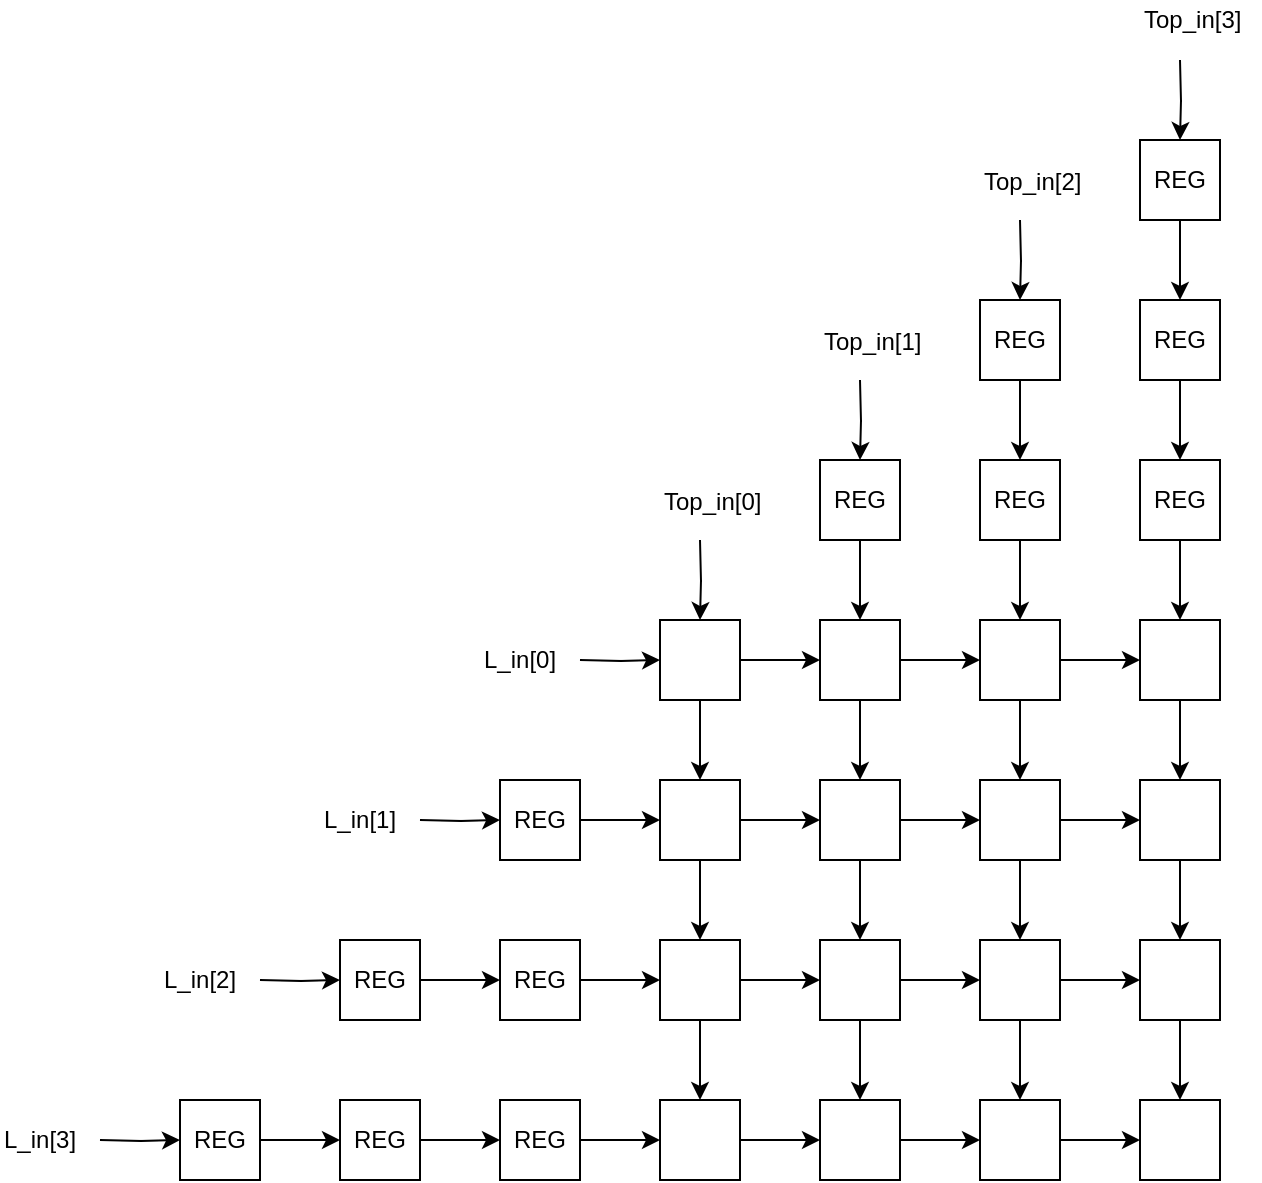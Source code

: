 <mxfile version="12.1.0" type="device" pages="1"><diagram id="4dye4B9bHYvTQteYwF7D" name="Page-1"><mxGraphModel dx="1782" dy="597" grid="1" gridSize="10" guides="1" tooltips="1" connect="1" arrows="1" fold="1" page="1" pageScale="1" pageWidth="850" pageHeight="1100" math="0" shadow="0"><root><mxCell id="0"/><mxCell id="1" parent="0"/><mxCell id="cc9OfLiz2ztpXqXgxhj9-18" style="edgeStyle=orthogonalEdgeStyle;rounded=0;orthogonalLoop=1;jettySize=auto;html=1;exitX=1;exitY=0.5;exitDx=0;exitDy=0;entryX=0;entryY=0.5;entryDx=0;entryDy=0;" parent="1" source="cc9OfLiz2ztpXqXgxhj9-1" target="cc9OfLiz2ztpXqXgxhj9-2" edge="1"><mxGeometry relative="1" as="geometry"/></mxCell><mxCell id="cc9OfLiz2ztpXqXgxhj9-32" value="" style="edgeStyle=orthogonalEdgeStyle;rounded=0;orthogonalLoop=1;jettySize=auto;html=1;" parent="1" source="cc9OfLiz2ztpXqXgxhj9-1" target="cc9OfLiz2ztpXqXgxhj9-22" edge="1"><mxGeometry relative="1" as="geometry"/></mxCell><mxCell id="cc9OfLiz2ztpXqXgxhj9-57" style="edgeStyle=orthogonalEdgeStyle;rounded=0;orthogonalLoop=1;jettySize=auto;html=1;exitX=0;exitY=0.5;exitDx=0;exitDy=0;entryX=0;entryY=0.5;entryDx=0;entryDy=0;" parent="1" edge="1"><mxGeometry relative="1" as="geometry"><mxPoint x="280" y="340" as="sourcePoint"/><mxPoint x="320" y="340" as="targetPoint"/></mxGeometry></mxCell><mxCell id="cc9OfLiz2ztpXqXgxhj9-63" style="edgeStyle=orthogonalEdgeStyle;rounded=0;orthogonalLoop=1;jettySize=auto;html=1;exitX=0.5;exitY=0;exitDx=0;exitDy=0;entryX=0.5;entryY=0;entryDx=0;entryDy=0;" parent="1" edge="1"><mxGeometry relative="1" as="geometry"><mxPoint x="340" y="280" as="sourcePoint"/><mxPoint x="340" y="320" as="targetPoint"/></mxGeometry></mxCell><mxCell id="cc9OfLiz2ztpXqXgxhj9-1" value="" style="rounded=0;whiteSpace=wrap;html=1;" parent="1" vertex="1"><mxGeometry x="320" y="320" width="40" height="40" as="geometry"/></mxCell><mxCell id="cc9OfLiz2ztpXqXgxhj9-19" style="edgeStyle=orthogonalEdgeStyle;rounded=0;orthogonalLoop=1;jettySize=auto;html=1;exitX=1;exitY=0.5;exitDx=0;exitDy=0;entryX=0;entryY=0.5;entryDx=0;entryDy=0;" parent="1" source="cc9OfLiz2ztpXqXgxhj9-2" target="cc9OfLiz2ztpXqXgxhj9-3" edge="1"><mxGeometry relative="1" as="geometry"/></mxCell><mxCell id="cc9OfLiz2ztpXqXgxhj9-31" style="edgeStyle=orthogonalEdgeStyle;rounded=0;orthogonalLoop=1;jettySize=auto;html=1;exitX=0.5;exitY=1;exitDx=0;exitDy=0;entryX=0.5;entryY=0;entryDx=0;entryDy=0;" parent="1" source="cc9OfLiz2ztpXqXgxhj9-2" target="cc9OfLiz2ztpXqXgxhj9-24" edge="1"><mxGeometry relative="1" as="geometry"/></mxCell><mxCell id="cc9OfLiz2ztpXqXgxhj9-64" style="edgeStyle=orthogonalEdgeStyle;rounded=0;orthogonalLoop=1;jettySize=auto;html=1;exitX=0.5;exitY=0;exitDx=0;exitDy=0;entryX=0.5;entryY=0;entryDx=0;entryDy=0;" parent="1" edge="1"><mxGeometry relative="1" as="geometry"><mxPoint x="420" y="200" as="sourcePoint"/><mxPoint x="420" y="240" as="targetPoint"/></mxGeometry></mxCell><mxCell id="cc9OfLiz2ztpXqXgxhj9-2" value="" style="rounded=0;whiteSpace=wrap;html=1;" parent="1" vertex="1"><mxGeometry x="400" y="320" width="40" height="40" as="geometry"/></mxCell><mxCell id="cc9OfLiz2ztpXqXgxhj9-20" style="edgeStyle=orthogonalEdgeStyle;rounded=0;orthogonalLoop=1;jettySize=auto;html=1;exitX=1;exitY=0.5;exitDx=0;exitDy=0;entryX=0;entryY=0.5;entryDx=0;entryDy=0;" parent="1" source="cc9OfLiz2ztpXqXgxhj9-3" target="cc9OfLiz2ztpXqXgxhj9-4" edge="1"><mxGeometry relative="1" as="geometry"/></mxCell><mxCell id="cc9OfLiz2ztpXqXgxhj9-29" style="edgeStyle=orthogonalEdgeStyle;rounded=0;orthogonalLoop=1;jettySize=auto;html=1;exitX=0.5;exitY=1;exitDx=0;exitDy=0;entryX=0.5;entryY=0;entryDx=0;entryDy=0;" parent="1" source="cc9OfLiz2ztpXqXgxhj9-3" target="cc9OfLiz2ztpXqXgxhj9-26" edge="1"><mxGeometry relative="1" as="geometry"/></mxCell><mxCell id="cc9OfLiz2ztpXqXgxhj9-65" style="edgeStyle=orthogonalEdgeStyle;rounded=0;orthogonalLoop=1;jettySize=auto;html=1;exitX=0.5;exitY=0;exitDx=0;exitDy=0;entryX=0.5;entryY=0;entryDx=0;entryDy=0;" parent="1" edge="1"><mxGeometry relative="1" as="geometry"><mxPoint x="500" y="120" as="sourcePoint"/><mxPoint x="500" y="160" as="targetPoint"/></mxGeometry></mxCell><mxCell id="cc9OfLiz2ztpXqXgxhj9-3" value="" style="rounded=0;whiteSpace=wrap;html=1;" parent="1" vertex="1"><mxGeometry x="480" y="320" width="40" height="40" as="geometry"/></mxCell><mxCell id="cc9OfLiz2ztpXqXgxhj9-28" style="edgeStyle=orthogonalEdgeStyle;rounded=0;orthogonalLoop=1;jettySize=auto;html=1;exitX=0.5;exitY=1;exitDx=0;exitDy=0;entryX=0.5;entryY=0;entryDx=0;entryDy=0;" parent="1" source="cc9OfLiz2ztpXqXgxhj9-4" target="cc9OfLiz2ztpXqXgxhj9-27" edge="1"><mxGeometry relative="1" as="geometry"/></mxCell><mxCell id="cc9OfLiz2ztpXqXgxhj9-66" style="edgeStyle=orthogonalEdgeStyle;rounded=0;orthogonalLoop=1;jettySize=auto;html=1;exitX=0.5;exitY=0;exitDx=0;exitDy=0;entryX=0.5;entryY=0;entryDx=0;entryDy=0;" parent="1" edge="1"><mxGeometry relative="1" as="geometry"><mxPoint x="580" y="40" as="sourcePoint"/><mxPoint x="580" y="80" as="targetPoint"/></mxGeometry></mxCell><mxCell id="cc9OfLiz2ztpXqXgxhj9-4" value="" style="rounded=0;whiteSpace=wrap;html=1;" parent="1" vertex="1"><mxGeometry x="560" y="320" width="40" height="40" as="geometry"/></mxCell><mxCell id="cc9OfLiz2ztpXqXgxhj9-21" style="edgeStyle=orthogonalEdgeStyle;rounded=0;orthogonalLoop=1;jettySize=auto;html=1;exitX=1;exitY=0.5;exitDx=0;exitDy=0;entryX=0;entryY=0.5;entryDx=0;entryDy=0;" parent="1" source="cc9OfLiz2ztpXqXgxhj9-22" target="cc9OfLiz2ztpXqXgxhj9-24" edge="1"><mxGeometry relative="1" as="geometry"/></mxCell><mxCell id="cc9OfLiz2ztpXqXgxhj9-54" value="" style="edgeStyle=orthogonalEdgeStyle;rounded=0;orthogonalLoop=1;jettySize=auto;html=1;" parent="1" source="cc9OfLiz2ztpXqXgxhj9-22" target="cc9OfLiz2ztpXqXgxhj9-35" edge="1"><mxGeometry relative="1" as="geometry"/></mxCell><mxCell id="cc9OfLiz2ztpXqXgxhj9-58" style="edgeStyle=orthogonalEdgeStyle;rounded=0;orthogonalLoop=1;jettySize=auto;html=1;exitX=0;exitY=0.5;exitDx=0;exitDy=0;entryX=0;entryY=0.5;entryDx=0;entryDy=0;" parent="1" edge="1"><mxGeometry relative="1" as="geometry"><mxPoint x="200" y="420" as="sourcePoint"/><mxPoint x="240" y="420" as="targetPoint"/></mxGeometry></mxCell><mxCell id="cc9OfLiz2ztpXqXgxhj9-22" value="" style="rounded=0;whiteSpace=wrap;html=1;" parent="1" vertex="1"><mxGeometry x="320" y="400" width="40" height="40" as="geometry"/></mxCell><mxCell id="cc9OfLiz2ztpXqXgxhj9-23" style="edgeStyle=orthogonalEdgeStyle;rounded=0;orthogonalLoop=1;jettySize=auto;html=1;exitX=1;exitY=0.5;exitDx=0;exitDy=0;entryX=0;entryY=0.5;entryDx=0;entryDy=0;" parent="1" source="cc9OfLiz2ztpXqXgxhj9-24" target="cc9OfLiz2ztpXqXgxhj9-26" edge="1"><mxGeometry relative="1" as="geometry"/></mxCell><mxCell id="cc9OfLiz2ztpXqXgxhj9-53" value="" style="edgeStyle=orthogonalEdgeStyle;rounded=0;orthogonalLoop=1;jettySize=auto;html=1;" parent="1" source="cc9OfLiz2ztpXqXgxhj9-24" target="cc9OfLiz2ztpXqXgxhj9-38" edge="1"><mxGeometry relative="1" as="geometry"/></mxCell><mxCell id="cc9OfLiz2ztpXqXgxhj9-24" value="" style="rounded=0;whiteSpace=wrap;html=1;" parent="1" vertex="1"><mxGeometry x="400" y="400" width="40" height="40" as="geometry"/></mxCell><mxCell id="cc9OfLiz2ztpXqXgxhj9-25" style="edgeStyle=orthogonalEdgeStyle;rounded=0;orthogonalLoop=1;jettySize=auto;html=1;exitX=1;exitY=0.5;exitDx=0;exitDy=0;entryX=0;entryY=0.5;entryDx=0;entryDy=0;" parent="1" source="cc9OfLiz2ztpXqXgxhj9-26" target="cc9OfLiz2ztpXqXgxhj9-27" edge="1"><mxGeometry relative="1" as="geometry"/></mxCell><mxCell id="cc9OfLiz2ztpXqXgxhj9-52" value="" style="edgeStyle=orthogonalEdgeStyle;rounded=0;orthogonalLoop=1;jettySize=auto;html=1;" parent="1" source="cc9OfLiz2ztpXqXgxhj9-26" target="cc9OfLiz2ztpXqXgxhj9-41" edge="1"><mxGeometry relative="1" as="geometry"/></mxCell><mxCell id="cc9OfLiz2ztpXqXgxhj9-26" value="" style="rounded=0;whiteSpace=wrap;html=1;" parent="1" vertex="1"><mxGeometry x="480" y="400" width="40" height="40" as="geometry"/></mxCell><mxCell id="cc9OfLiz2ztpXqXgxhj9-51" value="" style="edgeStyle=orthogonalEdgeStyle;rounded=0;orthogonalLoop=1;jettySize=auto;html=1;" parent="1" source="cc9OfLiz2ztpXqXgxhj9-27" target="cc9OfLiz2ztpXqXgxhj9-43" edge="1"><mxGeometry relative="1" as="geometry"/></mxCell><mxCell id="cc9OfLiz2ztpXqXgxhj9-27" value="" style="rounded=0;whiteSpace=wrap;html=1;" parent="1" vertex="1"><mxGeometry x="560" y="400" width="40" height="40" as="geometry"/></mxCell><mxCell id="cc9OfLiz2ztpXqXgxhj9-33" style="edgeStyle=orthogonalEdgeStyle;rounded=0;orthogonalLoop=1;jettySize=auto;html=1;exitX=1;exitY=0.5;exitDx=0;exitDy=0;entryX=0;entryY=0.5;entryDx=0;entryDy=0;" parent="1" source="cc9OfLiz2ztpXqXgxhj9-35" target="cc9OfLiz2ztpXqXgxhj9-38" edge="1"><mxGeometry relative="1" as="geometry"/></mxCell><mxCell id="cc9OfLiz2ztpXqXgxhj9-34" value="" style="edgeStyle=orthogonalEdgeStyle;rounded=0;orthogonalLoop=1;jettySize=auto;html=1;" parent="1" source="cc9OfLiz2ztpXqXgxhj9-35" target="cc9OfLiz2ztpXqXgxhj9-45" edge="1"><mxGeometry relative="1" as="geometry"/></mxCell><mxCell id="cc9OfLiz2ztpXqXgxhj9-59" style="edgeStyle=orthogonalEdgeStyle;rounded=0;orthogonalLoop=1;jettySize=auto;html=1;exitX=0;exitY=0.5;exitDx=0;exitDy=0;entryX=0;entryY=0.5;entryDx=0;entryDy=0;" parent="1" edge="1"><mxGeometry relative="1" as="geometry"><mxPoint x="120" y="500" as="sourcePoint"/><mxPoint x="160" y="500" as="targetPoint"/></mxGeometry></mxCell><mxCell id="cc9OfLiz2ztpXqXgxhj9-35" value="" style="rounded=0;whiteSpace=wrap;html=1;" parent="1" vertex="1"><mxGeometry x="320" y="480" width="40" height="40" as="geometry"/></mxCell><mxCell id="cc9OfLiz2ztpXqXgxhj9-36" style="edgeStyle=orthogonalEdgeStyle;rounded=0;orthogonalLoop=1;jettySize=auto;html=1;exitX=1;exitY=0.5;exitDx=0;exitDy=0;entryX=0;entryY=0.5;entryDx=0;entryDy=0;" parent="1" source="cc9OfLiz2ztpXqXgxhj9-38" target="cc9OfLiz2ztpXqXgxhj9-41" edge="1"><mxGeometry relative="1" as="geometry"/></mxCell><mxCell id="cc9OfLiz2ztpXqXgxhj9-37" style="edgeStyle=orthogonalEdgeStyle;rounded=0;orthogonalLoop=1;jettySize=auto;html=1;exitX=0.5;exitY=1;exitDx=0;exitDy=0;entryX=0.5;entryY=0;entryDx=0;entryDy=0;" parent="1" source="cc9OfLiz2ztpXqXgxhj9-38" target="cc9OfLiz2ztpXqXgxhj9-47" edge="1"><mxGeometry relative="1" as="geometry"/></mxCell><mxCell id="cc9OfLiz2ztpXqXgxhj9-38" value="" style="rounded=0;whiteSpace=wrap;html=1;" parent="1" vertex="1"><mxGeometry x="400" y="480" width="40" height="40" as="geometry"/></mxCell><mxCell id="cc9OfLiz2ztpXqXgxhj9-39" style="edgeStyle=orthogonalEdgeStyle;rounded=0;orthogonalLoop=1;jettySize=auto;html=1;exitX=1;exitY=0.5;exitDx=0;exitDy=0;entryX=0;entryY=0.5;entryDx=0;entryDy=0;" parent="1" source="cc9OfLiz2ztpXqXgxhj9-41" target="cc9OfLiz2ztpXqXgxhj9-43" edge="1"><mxGeometry relative="1" as="geometry"/></mxCell><mxCell id="cc9OfLiz2ztpXqXgxhj9-40" style="edgeStyle=orthogonalEdgeStyle;rounded=0;orthogonalLoop=1;jettySize=auto;html=1;exitX=0.5;exitY=1;exitDx=0;exitDy=0;entryX=0.5;entryY=0;entryDx=0;entryDy=0;" parent="1" source="cc9OfLiz2ztpXqXgxhj9-41" target="cc9OfLiz2ztpXqXgxhj9-49" edge="1"><mxGeometry relative="1" as="geometry"/></mxCell><mxCell id="cc9OfLiz2ztpXqXgxhj9-41" value="" style="rounded=0;whiteSpace=wrap;html=1;" parent="1" vertex="1"><mxGeometry x="480" y="480" width="40" height="40" as="geometry"/></mxCell><mxCell id="cc9OfLiz2ztpXqXgxhj9-42" style="edgeStyle=orthogonalEdgeStyle;rounded=0;orthogonalLoop=1;jettySize=auto;html=1;exitX=0.5;exitY=1;exitDx=0;exitDy=0;entryX=0.5;entryY=0;entryDx=0;entryDy=0;" parent="1" source="cc9OfLiz2ztpXqXgxhj9-43" target="cc9OfLiz2ztpXqXgxhj9-50" edge="1"><mxGeometry relative="1" as="geometry"/></mxCell><mxCell id="cc9OfLiz2ztpXqXgxhj9-43" value="" style="rounded=0;whiteSpace=wrap;html=1;" parent="1" vertex="1"><mxGeometry x="560" y="480" width="40" height="40" as="geometry"/></mxCell><mxCell id="cc9OfLiz2ztpXqXgxhj9-44" style="edgeStyle=orthogonalEdgeStyle;rounded=0;orthogonalLoop=1;jettySize=auto;html=1;exitX=1;exitY=0.5;exitDx=0;exitDy=0;entryX=0;entryY=0.5;entryDx=0;entryDy=0;" parent="1" source="cc9OfLiz2ztpXqXgxhj9-45" target="cc9OfLiz2ztpXqXgxhj9-47" edge="1"><mxGeometry relative="1" as="geometry"/></mxCell><mxCell id="cc9OfLiz2ztpXqXgxhj9-60" style="edgeStyle=orthogonalEdgeStyle;rounded=0;orthogonalLoop=1;jettySize=auto;html=1;exitX=0;exitY=0.5;exitDx=0;exitDy=0;entryX=0;entryY=0.5;entryDx=0;entryDy=0;" parent="1" edge="1"><mxGeometry relative="1" as="geometry"><mxPoint x="40" y="580" as="sourcePoint"/><mxPoint x="80" y="580" as="targetPoint"/></mxGeometry></mxCell><mxCell id="cc9OfLiz2ztpXqXgxhj9-45" value="" style="rounded=0;whiteSpace=wrap;html=1;" parent="1" vertex="1"><mxGeometry x="320" y="560" width="40" height="40" as="geometry"/></mxCell><mxCell id="cc9OfLiz2ztpXqXgxhj9-46" style="edgeStyle=orthogonalEdgeStyle;rounded=0;orthogonalLoop=1;jettySize=auto;html=1;exitX=1;exitY=0.5;exitDx=0;exitDy=0;entryX=0;entryY=0.5;entryDx=0;entryDy=0;" parent="1" source="cc9OfLiz2ztpXqXgxhj9-47" target="cc9OfLiz2ztpXqXgxhj9-49" edge="1"><mxGeometry relative="1" as="geometry"/></mxCell><mxCell id="cc9OfLiz2ztpXqXgxhj9-47" value="" style="rounded=0;whiteSpace=wrap;html=1;" parent="1" vertex="1"><mxGeometry x="400" y="560" width="40" height="40" as="geometry"/></mxCell><mxCell id="cc9OfLiz2ztpXqXgxhj9-48" style="edgeStyle=orthogonalEdgeStyle;rounded=0;orthogonalLoop=1;jettySize=auto;html=1;exitX=1;exitY=0.5;exitDx=0;exitDy=0;entryX=0;entryY=0.5;entryDx=0;entryDy=0;" parent="1" source="cc9OfLiz2ztpXqXgxhj9-49" target="cc9OfLiz2ztpXqXgxhj9-50" edge="1"><mxGeometry relative="1" as="geometry"/></mxCell><mxCell id="cc9OfLiz2ztpXqXgxhj9-49" value="" style="rounded=0;whiteSpace=wrap;html=1;" parent="1" vertex="1"><mxGeometry x="480" y="560" width="40" height="40" as="geometry"/></mxCell><mxCell id="cc9OfLiz2ztpXqXgxhj9-50" value="" style="rounded=0;whiteSpace=wrap;html=1;" parent="1" vertex="1"><mxGeometry x="560" y="560" width="40" height="40" as="geometry"/></mxCell><mxCell id="cc9OfLiz2ztpXqXgxhj9-67" value="Top_in[0]" style="text;html=1;resizable=0;points=[];autosize=1;align=left;verticalAlign=top;spacingTop=-4;" parent="1" vertex="1"><mxGeometry x="320" y="251" width="60" height="20" as="geometry"/></mxCell><mxCell id="cc9OfLiz2ztpXqXgxhj9-68" value="Top_in[1]" style="text;html=1;resizable=0;points=[];autosize=1;align=left;verticalAlign=top;spacingTop=-4;" parent="1" vertex="1"><mxGeometry x="400" y="171" width="60" height="20" as="geometry"/></mxCell><mxCell id="cc9OfLiz2ztpXqXgxhj9-69" value="Top_in[2]" style="text;html=1;resizable=0;points=[];autosize=1;align=left;verticalAlign=top;spacingTop=-4;" parent="1" vertex="1"><mxGeometry x="480" y="91" width="60" height="20" as="geometry"/></mxCell><mxCell id="cc9OfLiz2ztpXqXgxhj9-70" value="Top_in[3]" style="text;html=1;resizable=0;points=[];autosize=1;align=left;verticalAlign=top;spacingTop=-4;" parent="1" vertex="1"><mxGeometry x="560" y="10" width="60" height="20" as="geometry"/></mxCell><mxCell id="cc9OfLiz2ztpXqXgxhj9-71" value="L_in[0]" style="text;html=1;resizable=0;points=[];autosize=1;align=left;verticalAlign=top;spacingTop=-4;" parent="1" vertex="1"><mxGeometry x="230" y="330" width="50" height="20" as="geometry"/></mxCell><mxCell id="cc9OfLiz2ztpXqXgxhj9-72" value="L_in[1]" style="text;html=1;resizable=0;points=[];autosize=1;align=left;verticalAlign=top;spacingTop=-4;" parent="1" vertex="1"><mxGeometry x="150" y="410" width="50" height="20" as="geometry"/></mxCell><mxCell id="cc9OfLiz2ztpXqXgxhj9-73" value="L_in[2]" style="text;html=1;resizable=0;points=[];autosize=1;align=left;verticalAlign=top;spacingTop=-4;" parent="1" vertex="1"><mxGeometry x="70" y="490" width="50" height="20" as="geometry"/></mxCell><mxCell id="cc9OfLiz2ztpXqXgxhj9-74" value="L_in[3]" style="text;html=1;resizable=0;points=[];autosize=1;align=left;verticalAlign=top;spacingTop=-4;" parent="1" vertex="1"><mxGeometry x="-10" y="570" width="50" height="20" as="geometry"/></mxCell><mxCell id="vwA1hmiMCMlmVVEPgaZm-12" value="" style="edgeStyle=orthogonalEdgeStyle;rounded=0;orthogonalLoop=1;jettySize=auto;html=1;" edge="1" parent="1" source="vwA1hmiMCMlmVVEPgaZm-1" target="cc9OfLiz2ztpXqXgxhj9-2"><mxGeometry relative="1" as="geometry"/></mxCell><mxCell id="vwA1hmiMCMlmVVEPgaZm-1" value="REG" style="rounded=0;whiteSpace=wrap;html=1;" vertex="1" parent="1"><mxGeometry x="400" y="240" width="40" height="40" as="geometry"/></mxCell><mxCell id="vwA1hmiMCMlmVVEPgaZm-11" value="" style="edgeStyle=orthogonalEdgeStyle;rounded=0;orthogonalLoop=1;jettySize=auto;html=1;" edge="1" parent="1" source="vwA1hmiMCMlmVVEPgaZm-2" target="cc9OfLiz2ztpXqXgxhj9-3"><mxGeometry relative="1" as="geometry"/></mxCell><mxCell id="vwA1hmiMCMlmVVEPgaZm-2" value="REG" style="rounded=0;whiteSpace=wrap;html=1;" vertex="1" parent="1"><mxGeometry x="480" y="240" width="40" height="40" as="geometry"/></mxCell><mxCell id="vwA1hmiMCMlmVVEPgaZm-10" value="" style="edgeStyle=orthogonalEdgeStyle;rounded=0;orthogonalLoop=1;jettySize=auto;html=1;" edge="1" parent="1" source="vwA1hmiMCMlmVVEPgaZm-3" target="cc9OfLiz2ztpXqXgxhj9-4"><mxGeometry relative="1" as="geometry"/></mxCell><mxCell id="vwA1hmiMCMlmVVEPgaZm-3" value="REG" style="rounded=0;whiteSpace=wrap;html=1;" vertex="1" parent="1"><mxGeometry x="560" y="240" width="40" height="40" as="geometry"/></mxCell><mxCell id="vwA1hmiMCMlmVVEPgaZm-7" value="" style="edgeStyle=orthogonalEdgeStyle;rounded=0;orthogonalLoop=1;jettySize=auto;html=1;" edge="1" parent="1" source="vwA1hmiMCMlmVVEPgaZm-4" target="vwA1hmiMCMlmVVEPgaZm-2"><mxGeometry relative="1" as="geometry"/></mxCell><mxCell id="vwA1hmiMCMlmVVEPgaZm-4" value="REG" style="rounded=0;whiteSpace=wrap;html=1;" vertex="1" parent="1"><mxGeometry x="480" y="160" width="40" height="40" as="geometry"/></mxCell><mxCell id="vwA1hmiMCMlmVVEPgaZm-8" value="" style="edgeStyle=orthogonalEdgeStyle;rounded=0;orthogonalLoop=1;jettySize=auto;html=1;" edge="1" parent="1" source="vwA1hmiMCMlmVVEPgaZm-5" target="vwA1hmiMCMlmVVEPgaZm-3"><mxGeometry relative="1" as="geometry"/></mxCell><mxCell id="vwA1hmiMCMlmVVEPgaZm-5" value="REG" style="rounded=0;whiteSpace=wrap;html=1;" vertex="1" parent="1"><mxGeometry x="560" y="160" width="40" height="40" as="geometry"/></mxCell><mxCell id="vwA1hmiMCMlmVVEPgaZm-9" value="" style="edgeStyle=orthogonalEdgeStyle;rounded=0;orthogonalLoop=1;jettySize=auto;html=1;" edge="1" parent="1" source="vwA1hmiMCMlmVVEPgaZm-6" target="vwA1hmiMCMlmVVEPgaZm-5"><mxGeometry relative="1" as="geometry"/></mxCell><mxCell id="vwA1hmiMCMlmVVEPgaZm-6" value="REG" style="rounded=0;whiteSpace=wrap;html=1;" vertex="1" parent="1"><mxGeometry x="560" y="80" width="40" height="40" as="geometry"/></mxCell><mxCell id="vwA1hmiMCMlmVVEPgaZm-26" value="" style="edgeStyle=orthogonalEdgeStyle;rounded=0;orthogonalLoop=1;jettySize=auto;html=1;" edge="1" parent="1" source="vwA1hmiMCMlmVVEPgaZm-13" target="cc9OfLiz2ztpXqXgxhj9-22"><mxGeometry relative="1" as="geometry"/></mxCell><mxCell id="vwA1hmiMCMlmVVEPgaZm-13" value="REG" style="rounded=0;whiteSpace=wrap;html=1;" vertex="1" parent="1"><mxGeometry x="240" y="400" width="40" height="40" as="geometry"/></mxCell><mxCell id="vwA1hmiMCMlmVVEPgaZm-25" value="" style="edgeStyle=orthogonalEdgeStyle;rounded=0;orthogonalLoop=1;jettySize=auto;html=1;" edge="1" parent="1" source="vwA1hmiMCMlmVVEPgaZm-16" target="cc9OfLiz2ztpXqXgxhj9-35"><mxGeometry relative="1" as="geometry"/></mxCell><mxCell id="vwA1hmiMCMlmVVEPgaZm-16" value="REG" style="rounded=0;whiteSpace=wrap;html=1;" vertex="1" parent="1"><mxGeometry x="240" y="480" width="40" height="40" as="geometry"/></mxCell><mxCell id="vwA1hmiMCMlmVVEPgaZm-21" value="" style="edgeStyle=orthogonalEdgeStyle;rounded=0;orthogonalLoop=1;jettySize=auto;html=1;" edge="1" parent="1" source="vwA1hmiMCMlmVVEPgaZm-17" target="cc9OfLiz2ztpXqXgxhj9-45"><mxGeometry relative="1" as="geometry"/></mxCell><mxCell id="vwA1hmiMCMlmVVEPgaZm-17" value="REG" style="rounded=0;whiteSpace=wrap;html=1;" vertex="1" parent="1"><mxGeometry x="240" y="560" width="40" height="40" as="geometry"/></mxCell><mxCell id="vwA1hmiMCMlmVVEPgaZm-24" value="" style="edgeStyle=orthogonalEdgeStyle;rounded=0;orthogonalLoop=1;jettySize=auto;html=1;" edge="1" parent="1" source="vwA1hmiMCMlmVVEPgaZm-18" target="vwA1hmiMCMlmVVEPgaZm-16"><mxGeometry relative="1" as="geometry"/></mxCell><mxCell id="vwA1hmiMCMlmVVEPgaZm-18" value="REG" style="rounded=0;whiteSpace=wrap;html=1;" vertex="1" parent="1"><mxGeometry x="160" y="480" width="40" height="40" as="geometry"/></mxCell><mxCell id="vwA1hmiMCMlmVVEPgaZm-22" value="" style="edgeStyle=orthogonalEdgeStyle;rounded=0;orthogonalLoop=1;jettySize=auto;html=1;" edge="1" parent="1" source="vwA1hmiMCMlmVVEPgaZm-19" target="vwA1hmiMCMlmVVEPgaZm-17"><mxGeometry relative="1" as="geometry"/></mxCell><mxCell id="vwA1hmiMCMlmVVEPgaZm-19" value="REG" style="rounded=0;whiteSpace=wrap;html=1;" vertex="1" parent="1"><mxGeometry x="160" y="560" width="40" height="40" as="geometry"/></mxCell><mxCell id="vwA1hmiMCMlmVVEPgaZm-23" value="" style="edgeStyle=orthogonalEdgeStyle;rounded=0;orthogonalLoop=1;jettySize=auto;html=1;" edge="1" parent="1" source="vwA1hmiMCMlmVVEPgaZm-20" target="vwA1hmiMCMlmVVEPgaZm-19"><mxGeometry relative="1" as="geometry"/></mxCell><mxCell id="vwA1hmiMCMlmVVEPgaZm-20" value="REG" style="rounded=0;whiteSpace=wrap;html=1;" vertex="1" parent="1"><mxGeometry x="80" y="560" width="40" height="40" as="geometry"/></mxCell></root></mxGraphModel></diagram></mxfile>